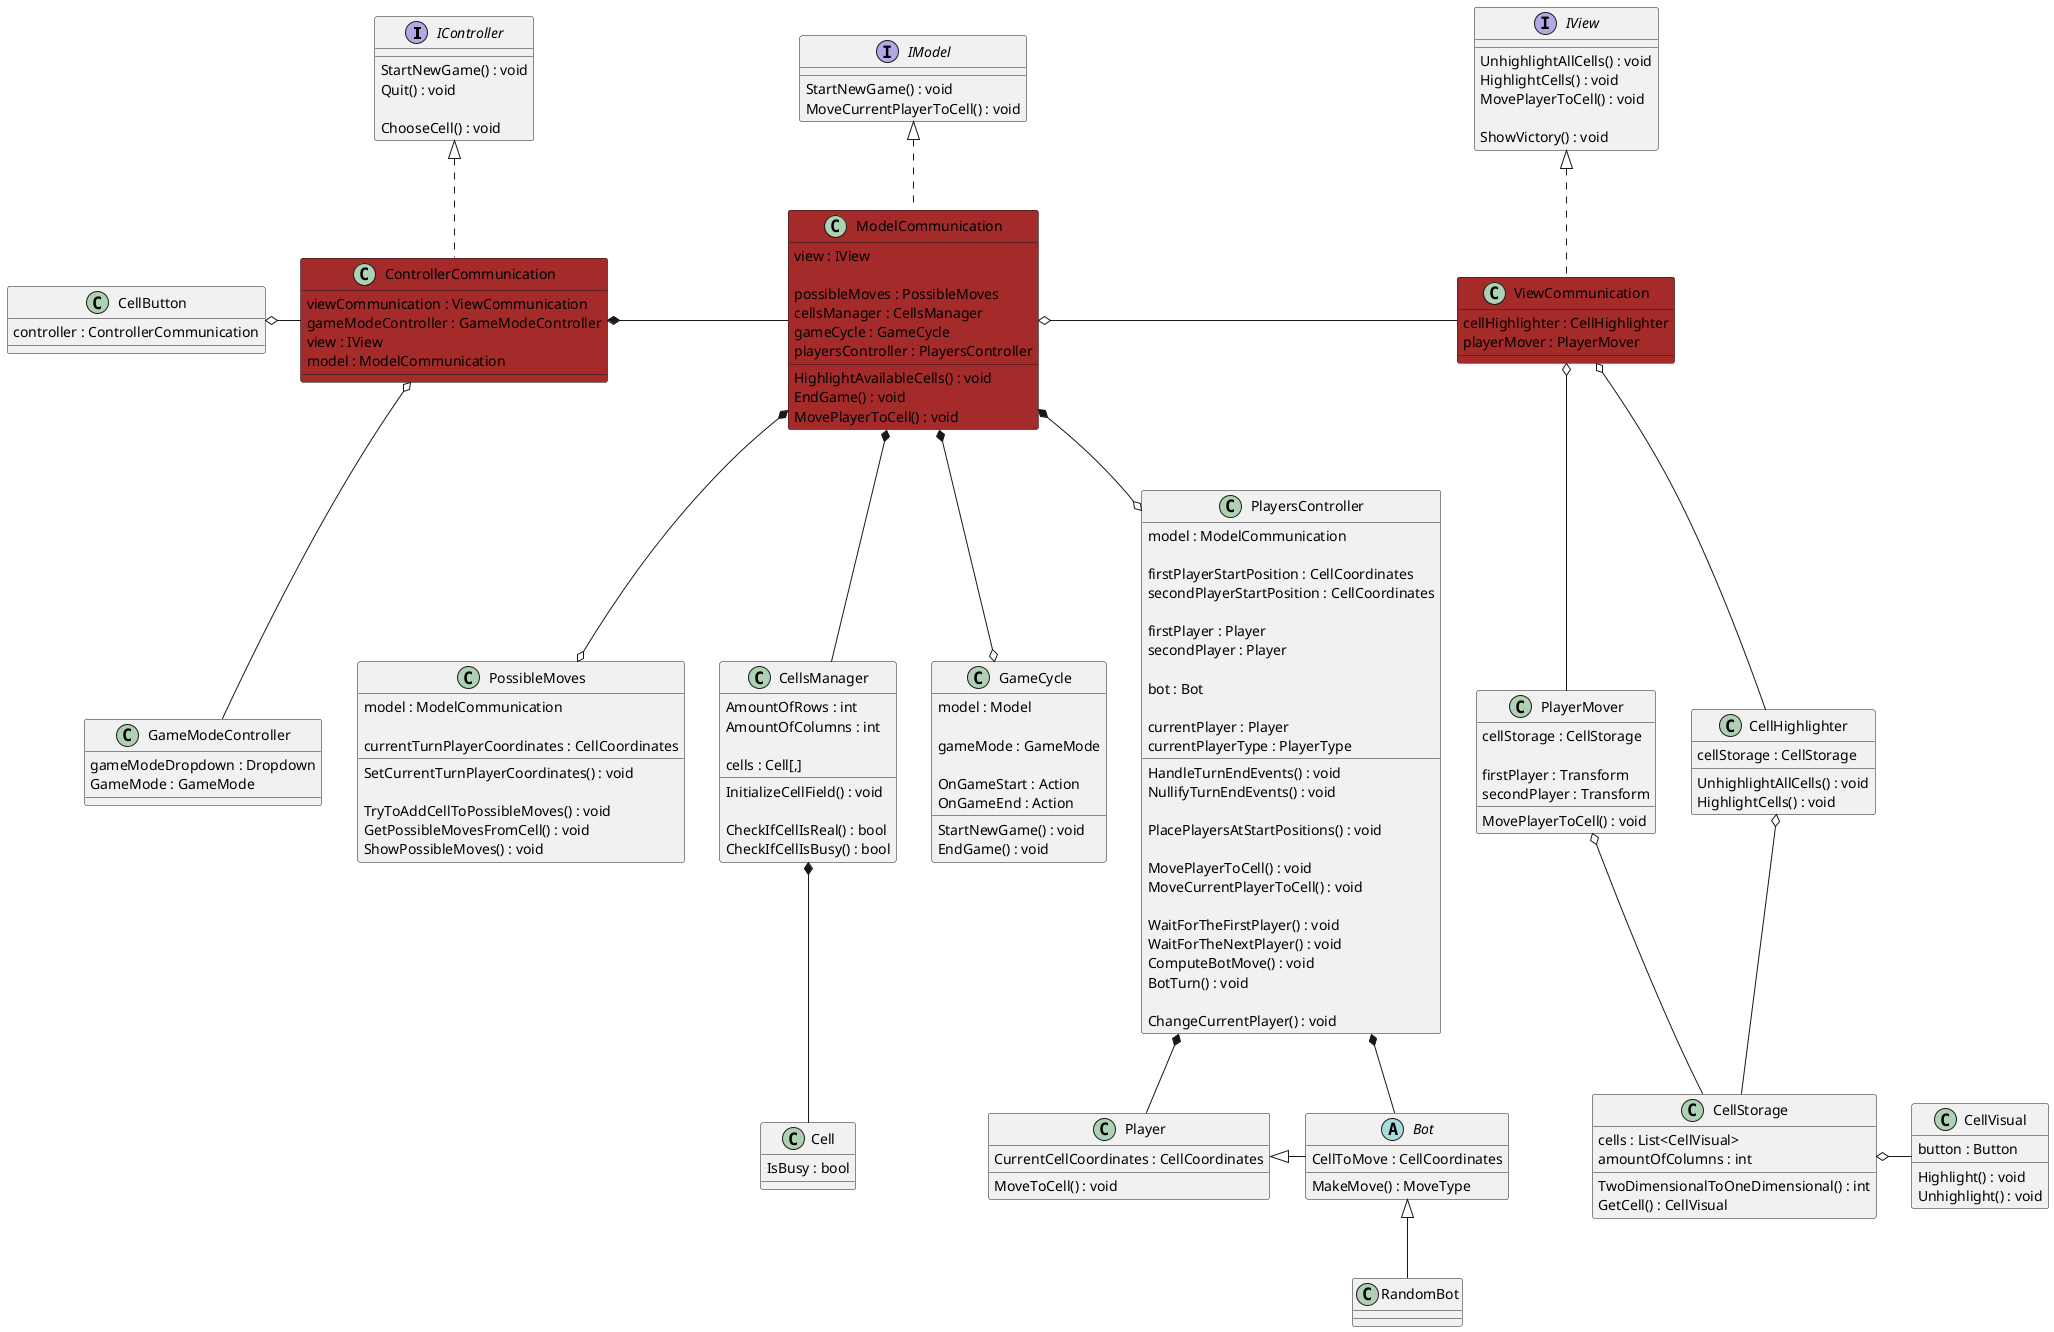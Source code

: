 ﻿@startuml
'https://plantuml.com/sequence-diagram

'-----Model-----'
    
interface IController
interface IView
interface IModel
{
    StartNewGame() : void
    MoveCurrentPlayerToCell() : void
}

class ControllerCommunication
class ViewCommunication
class ModelCommunication #brown
{
    view : IView 

    possibleMoves : PossibleMoves
    cellsManager : CellsManager
    gameCycle : GameCycle
    playersController : PlayersController
    
    HighlightAvailableCells() : void
    EndGame() : void
    MovePlayerToCell() : void
}

class Cell
{
    IsBusy : bool
}
class CellsManager
{
    AmountOfRows : int
    AmountOfColumns : int
    
    cells : Cell[,]
    
    InitializeCellField() : void
    
    CheckIfCellIsReal() : bool
    CheckIfCellIsBusy() : bool
}
class GameCycle
{
    model : Model

    gameMode : GameMode
    
    OnGameStart : Action
    OnGameEnd : Action
    
    StartNewGame() : void
    EndGame() : void
}
class PlayersController
{
    model : ModelCommunication
    
    firstPlayerStartPosition : CellCoordinates
    secondPlayerStartPosition : CellCoordinates

    firstPlayer : Player
    secondPlayer : Player
    
    bot : Bot   
    
    currentPlayer : Player
    currentPlayerType : PlayerType
    
    HandleTurnEndEvents() : void
    NullifyTurnEndEvents() : void
    
    PlacePlayersAtStartPositions() : void
    
    MovePlayerToCell() : void
    MoveCurrentPlayerToCell() : void
    
    WaitForTheFirstPlayer() : void
    WaitForTheNextPlayer() : void
        
    ComputeBotMove() : void
    BotTurn() : void
    
    ChangeCurrentPlayer() : void
}
class PossibleMoves
{
    model : ModelCommunication
    
    currentTurnPlayerCoordinates : CellCoordinates
    
    SetCurrentTurnPlayerCoordinates() : void
    
    TryToAddCellToPossibleMoves() : void
    GetPossibleMovesFromCell() : void
    ShowPossibleMoves() : void
}

class Player
{
    CurrentCellCoordinates : CellCoordinates
    
    MoveToCell() : void
}
abstract class Bot
{
    CellToMove : CellCoordinates
    
    MakeMove() : MoveType
}
class RandomBot

IModel <|.. ModelCommunication

ModelCommunication o- ViewCommunication

ModelCommunication *--o PossibleMoves
ModelCommunication *-- CellsManager
ModelCommunication *--o GameCycle
ModelCommunication *--o PlayersController

CellsManager *-- Cell

PlayersController *-- Player
PlayersController *-- Bot
Player <|- Bot
Bot <|-- RandomBot
    
'-----View-----'

interface IView
{
    UnhighlightAllCells() : void
    HighlightCells() : void
    MovePlayerToCell() : void

    ShowVictory() : void
}
    
class ViewCommunication #brown
{
    cellHighlighter : CellHighlighter
    playerMover : PlayerMover
}

class CellHighlighter
{
    cellStorage : CellStorage

    UnhighlightAllCells() : void
    HighlightCells() : void
}
class CellStorage
{
   cells : List<CellVisual>
   amountOfColumns : int

   TwoDimensionalToOneDimensional() : int
   GetCell() : CellVisual
}
class CellVisual
{
    button : Button
    
    Highlight() : void
    Unhighlight() : void
}
class PlayerMover
{
    cellStorage : CellStorage
    
    firstPlayer : Transform
    secondPlayer : Transform
            
    MovePlayerToCell() : void
}
    
IView <|..  ViewCommunication

ViewCommunication o-- CellHighlighter
ViewCommunication o-- PlayerMover
CellHighlighter o-- CellStorage
PlayerMover o-- CellStorage
CellStorage o- CellVisual

'-----Controller-----'

interface IController
{
    StartNewGame() : void
    Quit() : void
    
    ChooseCell() : void
}

class ControllerCommunication #brown
{
    viewCommunication : ViewCommunication
    gameModeController : GameModeController
    view : IView
    model : ModelCommunication
}

class GameModeController
{
    gameModeDropdown : Dropdown
    GameMode : GameMode
}
class CellButton
{
    controller : ControllerCommunication
}

IController <|.. ControllerCommunication

ControllerCommunication *- ModelCommunication

ControllerCommunication o-- GameModeController
CellButton o- ControllerCommunication

@enduml